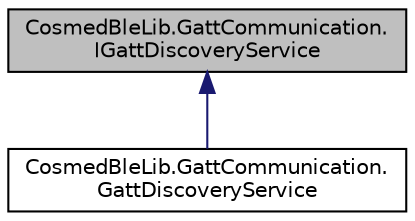 digraph "CosmedBleLib.GattCommunication.IGattDiscoveryService"
{
 // LATEX_PDF_SIZE
  edge [fontname="Helvetica",fontsize="10",labelfontname="Helvetica",labelfontsize="10"];
  node [fontname="Helvetica",fontsize="10",shape=record];
  Node1 [label="CosmedBleLib.GattCommunication.\lIGattDiscoveryService",height=0.2,width=0.4,color="black", fillcolor="grey75", style="filled", fontcolor="black",tooltip="Offers the basic services to communicate with the Gatt"];
  Node1 -> Node2 [dir="back",color="midnightblue",fontsize="10",style="solid",fontname="Helvetica"];
  Node2 [label="CosmedBleLib.GattCommunication.\lGattDiscoveryService",height=0.2,width=0.4,color="black", fillcolor="white", style="filled",URL="$class_cosmed_ble_lib_1_1_gatt_communication_1_1_gatt_discovery_service.html",tooltip="This class presents the methods to communicate with the Gatt"];
}
